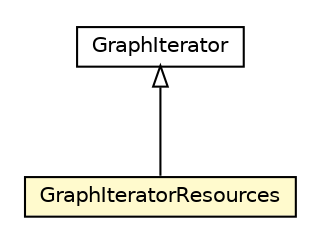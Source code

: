 #!/usr/local/bin/dot
#
# Class diagram 
# Generated by UMLGraph version R5_6-24-gf6e263 (http://www.umlgraph.org/)
#

digraph G {
	edge [fontname="Helvetica",fontsize=10,labelfontname="Helvetica",labelfontsize=10];
	node [fontname="Helvetica",fontsize=10,shape=plaintext];
	nodesep=0.25;
	ranksep=0.5;
	// org.universAAL.middleware.util.GraphIterator
	c4050344 [label=<<table title="org.universAAL.middleware.util.GraphIterator" border="0" cellborder="1" cellspacing="0" cellpadding="2" port="p" href="./GraphIterator.html">
		<tr><td><table border="0" cellspacing="0" cellpadding="1">
<tr><td align="center" balign="center"> GraphIterator </td></tr>
		</table></td></tr>
		</table>>, URL="./GraphIterator.html", fontname="Helvetica", fontcolor="black", fontsize=10.0];
	// org.universAAL.middleware.util.GraphIterator.GraphIteratorResources
	c4050347 [label=<<table title="org.universAAL.middleware.util.GraphIterator.GraphIteratorResources" border="0" cellborder="1" cellspacing="0" cellpadding="2" port="p" bgcolor="lemonChiffon" href="./GraphIterator.GraphIteratorResources.html">
		<tr><td><table border="0" cellspacing="0" cellpadding="1">
<tr><td align="center" balign="center"> GraphIteratorResources </td></tr>
		</table></td></tr>
		</table>>, URL="./GraphIterator.GraphIteratorResources.html", fontname="Helvetica", fontcolor="black", fontsize=10.0];
	//org.universAAL.middleware.util.GraphIterator.GraphIteratorResources extends org.universAAL.middleware.util.GraphIterator
	c4050344:p -> c4050347:p [dir=back,arrowtail=empty];
}

